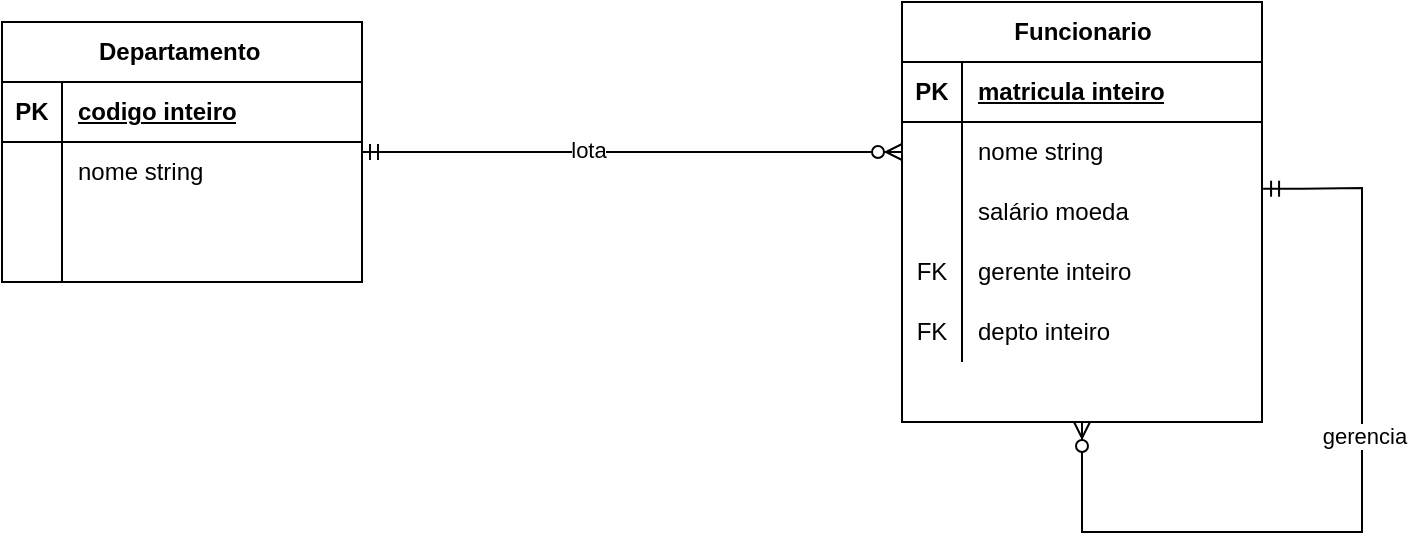 <mxfile version="21.7.1" type="github">
  <diagram name="Página-1" id="WpCUlX3GN_pgddrIeakd">
    <mxGraphModel dx="1928" dy="1141" grid="1" gridSize="10" guides="1" tooltips="1" connect="1" arrows="1" fold="1" page="1" pageScale="1" pageWidth="1169" pageHeight="827" background="none" math="0" shadow="0">
      <root>
        <mxCell id="0" />
        <mxCell id="1" parent="0" />
        <mxCell id="lalaGHRpe2AGIW8JZWl7-13" value="Departamento&amp;nbsp;" style="shape=table;startSize=30;container=1;collapsible=1;childLayout=tableLayout;fixedRows=1;rowLines=0;fontStyle=1;align=center;resizeLast=1;html=1;" vertex="1" parent="1">
          <mxGeometry x="-970" y="-360" width="180" height="130" as="geometry" />
        </mxCell>
        <mxCell id="lalaGHRpe2AGIW8JZWl7-14" value="" style="shape=tableRow;horizontal=0;startSize=0;swimlaneHead=0;swimlaneBody=0;fillColor=none;collapsible=0;dropTarget=0;points=[[0,0.5],[1,0.5]];portConstraint=eastwest;top=0;left=0;right=0;bottom=1;" vertex="1" parent="lalaGHRpe2AGIW8JZWl7-13">
          <mxGeometry y="30" width="180" height="30" as="geometry" />
        </mxCell>
        <mxCell id="lalaGHRpe2AGIW8JZWl7-15" value="PK" style="shape=partialRectangle;connectable=0;fillColor=none;top=0;left=0;bottom=0;right=0;fontStyle=1;overflow=hidden;whiteSpace=wrap;html=1;" vertex="1" parent="lalaGHRpe2AGIW8JZWl7-14">
          <mxGeometry width="30" height="30" as="geometry">
            <mxRectangle width="30" height="30" as="alternateBounds" />
          </mxGeometry>
        </mxCell>
        <mxCell id="lalaGHRpe2AGIW8JZWl7-16" value="codigo inteiro" style="shape=partialRectangle;connectable=0;fillColor=none;top=0;left=0;bottom=0;right=0;align=left;spacingLeft=6;fontStyle=5;overflow=hidden;whiteSpace=wrap;html=1;" vertex="1" parent="lalaGHRpe2AGIW8JZWl7-14">
          <mxGeometry x="30" width="150" height="30" as="geometry">
            <mxRectangle width="150" height="30" as="alternateBounds" />
          </mxGeometry>
        </mxCell>
        <mxCell id="lalaGHRpe2AGIW8JZWl7-17" value="" style="shape=tableRow;horizontal=0;startSize=0;swimlaneHead=0;swimlaneBody=0;fillColor=none;collapsible=0;dropTarget=0;points=[[0,0.5],[1,0.5]];portConstraint=eastwest;top=0;left=0;right=0;bottom=0;" vertex="1" parent="lalaGHRpe2AGIW8JZWl7-13">
          <mxGeometry y="60" width="180" height="30" as="geometry" />
        </mxCell>
        <mxCell id="lalaGHRpe2AGIW8JZWl7-18" value="" style="shape=partialRectangle;connectable=0;fillColor=none;top=0;left=0;bottom=0;right=0;editable=1;overflow=hidden;whiteSpace=wrap;html=1;" vertex="1" parent="lalaGHRpe2AGIW8JZWl7-17">
          <mxGeometry width="30" height="30" as="geometry">
            <mxRectangle width="30" height="30" as="alternateBounds" />
          </mxGeometry>
        </mxCell>
        <mxCell id="lalaGHRpe2AGIW8JZWl7-19" value="nome string" style="shape=partialRectangle;connectable=0;fillColor=none;top=0;left=0;bottom=0;right=0;align=left;spacingLeft=6;overflow=hidden;whiteSpace=wrap;html=1;" vertex="1" parent="lalaGHRpe2AGIW8JZWl7-17">
          <mxGeometry x="30" width="150" height="30" as="geometry">
            <mxRectangle width="150" height="30" as="alternateBounds" />
          </mxGeometry>
        </mxCell>
        <mxCell id="lalaGHRpe2AGIW8JZWl7-20" value="" style="shape=tableRow;horizontal=0;startSize=0;swimlaneHead=0;swimlaneBody=0;fillColor=none;collapsible=0;dropTarget=0;points=[[0,0.5],[1,0.5]];portConstraint=eastwest;top=0;left=0;right=0;bottom=0;" vertex="1" parent="lalaGHRpe2AGIW8JZWl7-13">
          <mxGeometry y="90" width="180" height="20" as="geometry" />
        </mxCell>
        <mxCell id="lalaGHRpe2AGIW8JZWl7-21" value="" style="shape=partialRectangle;connectable=0;fillColor=none;top=0;left=0;bottom=0;right=0;editable=1;overflow=hidden;whiteSpace=wrap;html=1;" vertex="1" parent="lalaGHRpe2AGIW8JZWl7-20">
          <mxGeometry width="30" height="20" as="geometry">
            <mxRectangle width="30" height="20" as="alternateBounds" />
          </mxGeometry>
        </mxCell>
        <mxCell id="lalaGHRpe2AGIW8JZWl7-22" value="" style="shape=partialRectangle;connectable=0;fillColor=none;top=0;left=0;bottom=0;right=0;align=left;spacingLeft=6;overflow=hidden;whiteSpace=wrap;html=1;" vertex="1" parent="lalaGHRpe2AGIW8JZWl7-20">
          <mxGeometry x="30" width="150" height="20" as="geometry">
            <mxRectangle width="150" height="20" as="alternateBounds" />
          </mxGeometry>
        </mxCell>
        <mxCell id="lalaGHRpe2AGIW8JZWl7-23" value="" style="shape=tableRow;horizontal=0;startSize=0;swimlaneHead=0;swimlaneBody=0;fillColor=none;collapsible=0;dropTarget=0;points=[[0,0.5],[1,0.5]];portConstraint=eastwest;top=0;left=0;right=0;bottom=0;" vertex="1" parent="lalaGHRpe2AGIW8JZWl7-13">
          <mxGeometry y="110" width="180" height="20" as="geometry" />
        </mxCell>
        <mxCell id="lalaGHRpe2AGIW8JZWl7-24" value="" style="shape=partialRectangle;connectable=0;fillColor=none;top=0;left=0;bottom=0;right=0;editable=1;overflow=hidden;whiteSpace=wrap;html=1;" vertex="1" parent="lalaGHRpe2AGIW8JZWl7-23">
          <mxGeometry width="30" height="20" as="geometry">
            <mxRectangle width="30" height="20" as="alternateBounds" />
          </mxGeometry>
        </mxCell>
        <mxCell id="lalaGHRpe2AGIW8JZWl7-25" value="" style="shape=partialRectangle;connectable=0;fillColor=none;top=0;left=0;bottom=0;right=0;align=left;spacingLeft=6;overflow=hidden;whiteSpace=wrap;html=1;" vertex="1" parent="lalaGHRpe2AGIW8JZWl7-23">
          <mxGeometry x="30" width="150" height="20" as="geometry">
            <mxRectangle width="150" height="20" as="alternateBounds" />
          </mxGeometry>
        </mxCell>
        <mxCell id="lalaGHRpe2AGIW8JZWl7-36" value="Funcionario" style="shape=table;startSize=30;container=1;collapsible=1;childLayout=tableLayout;fixedRows=1;rowLines=0;fontStyle=1;align=center;resizeLast=1;html=1;" vertex="1" parent="1">
          <mxGeometry x="-520" y="-370" width="180" height="210" as="geometry" />
        </mxCell>
        <mxCell id="lalaGHRpe2AGIW8JZWl7-37" value="" style="shape=tableRow;horizontal=0;startSize=0;swimlaneHead=0;swimlaneBody=0;fillColor=none;collapsible=0;dropTarget=0;points=[[0,0.5],[1,0.5]];portConstraint=eastwest;top=0;left=0;right=0;bottom=1;" vertex="1" parent="lalaGHRpe2AGIW8JZWl7-36">
          <mxGeometry y="30" width="180" height="30" as="geometry" />
        </mxCell>
        <mxCell id="lalaGHRpe2AGIW8JZWl7-38" value="PK" style="shape=partialRectangle;connectable=0;fillColor=none;top=0;left=0;bottom=0;right=0;fontStyle=1;overflow=hidden;whiteSpace=wrap;html=1;" vertex="1" parent="lalaGHRpe2AGIW8JZWl7-37">
          <mxGeometry width="30" height="30" as="geometry">
            <mxRectangle width="30" height="30" as="alternateBounds" />
          </mxGeometry>
        </mxCell>
        <mxCell id="lalaGHRpe2AGIW8JZWl7-39" value="matricula inteiro" style="shape=partialRectangle;connectable=0;fillColor=none;top=0;left=0;bottom=0;right=0;align=left;spacingLeft=6;fontStyle=5;overflow=hidden;whiteSpace=wrap;html=1;" vertex="1" parent="lalaGHRpe2AGIW8JZWl7-37">
          <mxGeometry x="30" width="150" height="30" as="geometry">
            <mxRectangle width="150" height="30" as="alternateBounds" />
          </mxGeometry>
        </mxCell>
        <mxCell id="lalaGHRpe2AGIW8JZWl7-40" value="" style="shape=tableRow;horizontal=0;startSize=0;swimlaneHead=0;swimlaneBody=0;fillColor=none;collapsible=0;dropTarget=0;points=[[0,0.5],[1,0.5]];portConstraint=eastwest;top=0;left=0;right=0;bottom=0;" vertex="1" parent="lalaGHRpe2AGIW8JZWl7-36">
          <mxGeometry y="60" width="180" height="30" as="geometry" />
        </mxCell>
        <mxCell id="lalaGHRpe2AGIW8JZWl7-41" value="" style="shape=partialRectangle;connectable=0;fillColor=none;top=0;left=0;bottom=0;right=0;editable=1;overflow=hidden;whiteSpace=wrap;html=1;" vertex="1" parent="lalaGHRpe2AGIW8JZWl7-40">
          <mxGeometry width="30" height="30" as="geometry">
            <mxRectangle width="30" height="30" as="alternateBounds" />
          </mxGeometry>
        </mxCell>
        <mxCell id="lalaGHRpe2AGIW8JZWl7-42" value="nome string" style="shape=partialRectangle;connectable=0;fillColor=none;top=0;left=0;bottom=0;right=0;align=left;spacingLeft=6;overflow=hidden;whiteSpace=wrap;html=1;" vertex="1" parent="lalaGHRpe2AGIW8JZWl7-40">
          <mxGeometry x="30" width="150" height="30" as="geometry">
            <mxRectangle width="150" height="30" as="alternateBounds" />
          </mxGeometry>
        </mxCell>
        <mxCell id="lalaGHRpe2AGIW8JZWl7-43" value="" style="shape=tableRow;horizontal=0;startSize=0;swimlaneHead=0;swimlaneBody=0;fillColor=none;collapsible=0;dropTarget=0;points=[[0,0.5],[1,0.5]];portConstraint=eastwest;top=0;left=0;right=0;bottom=0;" vertex="1" parent="lalaGHRpe2AGIW8JZWl7-36">
          <mxGeometry y="90" width="180" height="30" as="geometry" />
        </mxCell>
        <mxCell id="lalaGHRpe2AGIW8JZWl7-44" value="" style="shape=partialRectangle;connectable=0;fillColor=none;top=0;left=0;bottom=0;right=0;editable=1;overflow=hidden;whiteSpace=wrap;html=1;" vertex="1" parent="lalaGHRpe2AGIW8JZWl7-43">
          <mxGeometry width="30" height="30" as="geometry">
            <mxRectangle width="30" height="30" as="alternateBounds" />
          </mxGeometry>
        </mxCell>
        <mxCell id="lalaGHRpe2AGIW8JZWl7-45" value="salário moeda&amp;nbsp;" style="shape=partialRectangle;connectable=0;fillColor=none;top=0;left=0;bottom=0;right=0;align=left;spacingLeft=6;overflow=hidden;whiteSpace=wrap;html=1;" vertex="1" parent="lalaGHRpe2AGIW8JZWl7-43">
          <mxGeometry x="30" width="150" height="30" as="geometry">
            <mxRectangle width="150" height="30" as="alternateBounds" />
          </mxGeometry>
        </mxCell>
        <mxCell id="lalaGHRpe2AGIW8JZWl7-46" value="" style="shape=tableRow;horizontal=0;startSize=0;swimlaneHead=0;swimlaneBody=0;fillColor=none;collapsible=0;dropTarget=0;points=[[0,0.5],[1,0.5]];portConstraint=eastwest;top=0;left=0;right=0;bottom=0;" vertex="1" parent="lalaGHRpe2AGIW8JZWl7-36">
          <mxGeometry y="120" width="180" height="30" as="geometry" />
        </mxCell>
        <mxCell id="lalaGHRpe2AGIW8JZWl7-47" value="FK" style="shape=partialRectangle;connectable=0;fillColor=none;top=0;left=0;bottom=0;right=0;editable=1;overflow=hidden;whiteSpace=wrap;html=1;" vertex="1" parent="lalaGHRpe2AGIW8JZWl7-46">
          <mxGeometry width="30" height="30" as="geometry">
            <mxRectangle width="30" height="30" as="alternateBounds" />
          </mxGeometry>
        </mxCell>
        <mxCell id="lalaGHRpe2AGIW8JZWl7-48" value="gerente inteiro" style="shape=partialRectangle;connectable=0;fillColor=none;top=0;left=0;bottom=0;right=0;align=left;spacingLeft=6;overflow=hidden;whiteSpace=wrap;html=1;" vertex="1" parent="lalaGHRpe2AGIW8JZWl7-46">
          <mxGeometry x="30" width="150" height="30" as="geometry">
            <mxRectangle width="150" height="30" as="alternateBounds" />
          </mxGeometry>
        </mxCell>
        <mxCell id="lalaGHRpe2AGIW8JZWl7-58" value="" style="shape=tableRow;horizontal=0;startSize=0;swimlaneHead=0;swimlaneBody=0;fillColor=none;collapsible=0;dropTarget=0;points=[[0,0.5],[1,0.5]];portConstraint=eastwest;top=0;left=0;right=0;bottom=0;" vertex="1" parent="lalaGHRpe2AGIW8JZWl7-36">
          <mxGeometry y="150" width="180" height="30" as="geometry" />
        </mxCell>
        <mxCell id="lalaGHRpe2AGIW8JZWl7-59" value="FK" style="shape=partialRectangle;connectable=0;fillColor=none;top=0;left=0;bottom=0;right=0;editable=1;overflow=hidden;whiteSpace=wrap;html=1;" vertex="1" parent="lalaGHRpe2AGIW8JZWl7-58">
          <mxGeometry width="30" height="30" as="geometry">
            <mxRectangle width="30" height="30" as="alternateBounds" />
          </mxGeometry>
        </mxCell>
        <mxCell id="lalaGHRpe2AGIW8JZWl7-60" value="depto inteiro" style="shape=partialRectangle;connectable=0;fillColor=none;top=0;left=0;bottom=0;right=0;align=left;spacingLeft=6;overflow=hidden;whiteSpace=wrap;html=1;" vertex="1" parent="lalaGHRpe2AGIW8JZWl7-58">
          <mxGeometry x="30" width="150" height="30" as="geometry">
            <mxRectangle width="150" height="30" as="alternateBounds" />
          </mxGeometry>
        </mxCell>
        <mxCell id="lalaGHRpe2AGIW8JZWl7-55" value="" style="edgeStyle=orthogonalEdgeStyle;fontSize=12;html=1;endArrow=ERzeroToMany;startArrow=ERmandOne;rounded=0;fontStyle=1;entryX=0.5;entryY=1;entryDx=0;entryDy=0;exitX=1.003;exitY=0.113;exitDx=0;exitDy=0;exitPerimeter=0;" edge="1" parent="lalaGHRpe2AGIW8JZWl7-36" source="lalaGHRpe2AGIW8JZWl7-43" target="lalaGHRpe2AGIW8JZWl7-36">
          <mxGeometry width="100" height="100" relative="1" as="geometry">
            <mxPoint x="200" y="110" as="sourcePoint" />
            <mxPoint x="90" y="215.43" as="targetPoint" />
            <Array as="points">
              <mxPoint x="200" y="93" />
              <mxPoint x="230" y="93" />
              <mxPoint x="230" y="265" />
              <mxPoint x="90" y="265" />
            </Array>
          </mxGeometry>
        </mxCell>
        <mxCell id="lalaGHRpe2AGIW8JZWl7-56" value="gerencia" style="edgeLabel;html=1;align=center;verticalAlign=middle;resizable=0;points=[];" vertex="1" connectable="0" parent="lalaGHRpe2AGIW8JZWl7-55">
          <mxGeometry x="-0.167" y="1" relative="1" as="geometry">
            <mxPoint as="offset" />
          </mxGeometry>
        </mxCell>
        <mxCell id="lalaGHRpe2AGIW8JZWl7-49" value="" style="edgeStyle=entityRelationEdgeStyle;fontSize=12;html=1;endArrow=ERzeroToMany;startArrow=ERmandOne;rounded=0;entryX=0;entryY=0.5;entryDx=0;entryDy=0;fontStyle=1" edge="1" parent="1" source="lalaGHRpe2AGIW8JZWl7-13" target="lalaGHRpe2AGIW8JZWl7-40">
          <mxGeometry width="100" height="100" relative="1" as="geometry">
            <mxPoint x="-720.0" y="-396.37" as="sourcePoint" />
            <mxPoint x="-469.84" y="-413" as="targetPoint" />
            <Array as="points">
              <mxPoint x="-630" y="-500" />
            </Array>
          </mxGeometry>
        </mxCell>
        <mxCell id="lalaGHRpe2AGIW8JZWl7-50" value="lota" style="edgeLabel;html=1;align=center;verticalAlign=middle;resizable=0;points=[];" vertex="1" connectable="0" parent="lalaGHRpe2AGIW8JZWl7-49">
          <mxGeometry x="-0.167" y="1" relative="1" as="geometry">
            <mxPoint as="offset" />
          </mxGeometry>
        </mxCell>
      </root>
    </mxGraphModel>
  </diagram>
</mxfile>
